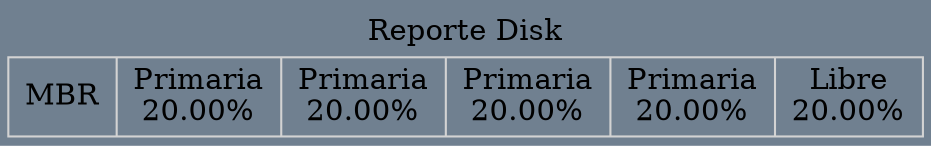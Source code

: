 digraph grid {bgcolor="slategrey" label=" Reporte Disk "layout=dot labelloc = "t"edge [weigth=1000 style=dashed color=red4 dir = "both" arrowtail="open" arrowhead="open"]node[shape=record, color=lightgrey]a0[label="MBR|Primaria\n20.00%\n|Primaria\n20.00%\n|Primaria\n20.00%\n|Primaria\n20.00%\n|Libre\n20.00%\n"];
}